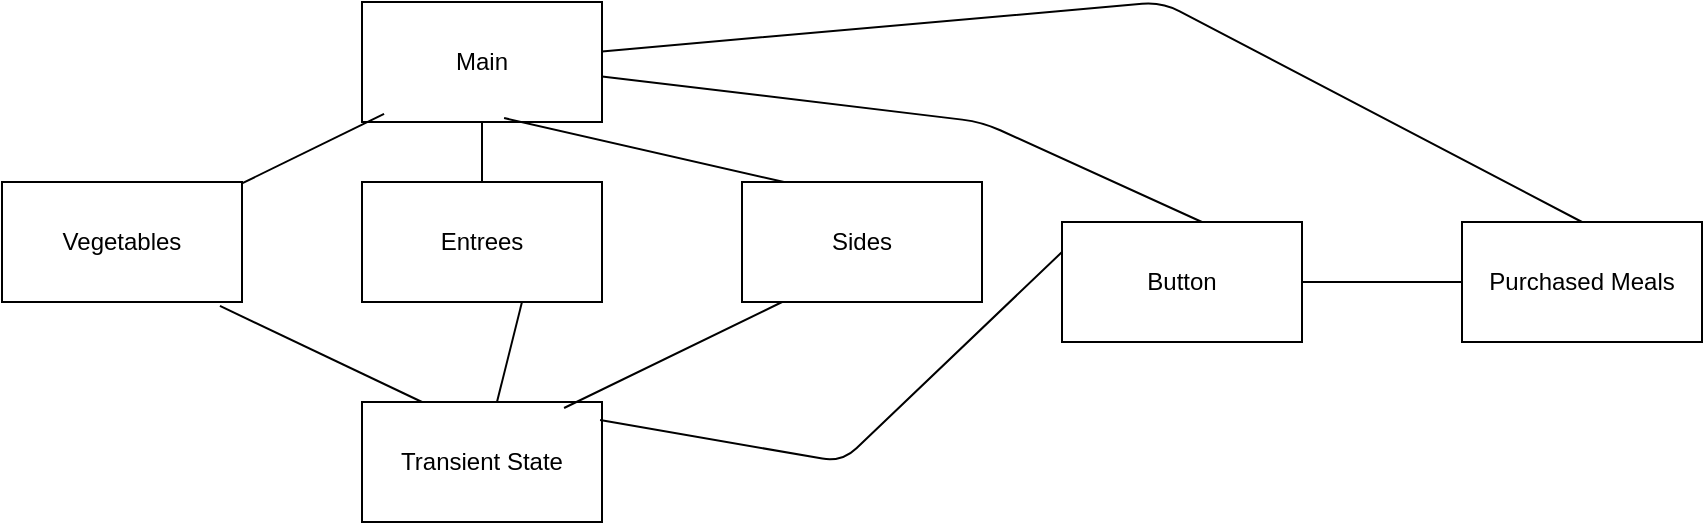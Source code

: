 <mxfile>
    <diagram id="SzqVn1CZQRqo2-Bh20R7" name="Page-1">
        <mxGraphModel dx="1386" dy="779" grid="1" gridSize="10" guides="1" tooltips="1" connect="1" arrows="1" fold="1" page="1" pageScale="1" pageWidth="850" pageHeight="1100" math="0" shadow="0">
            <root>
                <mxCell id="0"/>
                <mxCell id="1" parent="0"/>
                <mxCell id="2" value="Main" style="rounded=0;whiteSpace=wrap;html=1;" vertex="1" parent="1">
                    <mxGeometry x="280" y="80" width="120" height="60" as="geometry"/>
                </mxCell>
                <mxCell id="3" value="Vegetables" style="rounded=0;whiteSpace=wrap;html=1;" vertex="1" parent="1">
                    <mxGeometry x="100" y="170" width="120" height="60" as="geometry"/>
                </mxCell>
                <mxCell id="4" value="Entrees" style="rounded=0;whiteSpace=wrap;html=1;" vertex="1" parent="1">
                    <mxGeometry x="280" y="170" width="120" height="60" as="geometry"/>
                </mxCell>
                <mxCell id="5" value="Sides" style="rounded=0;whiteSpace=wrap;html=1;" vertex="1" parent="1">
                    <mxGeometry x="470" y="170" width="120" height="60" as="geometry"/>
                </mxCell>
                <mxCell id="6" value="Transient State" style="rounded=0;whiteSpace=wrap;html=1;" vertex="1" parent="1">
                    <mxGeometry x="280" y="280" width="120" height="60" as="geometry"/>
                </mxCell>
                <mxCell id="7" value="" style="endArrow=none;html=1;exitX=0.5;exitY=0;exitDx=0;exitDy=0;" edge="1" parent="1" source="4" target="2">
                    <mxGeometry width="50" height="50" relative="1" as="geometry">
                        <mxPoint x="680" y="420" as="sourcePoint"/>
                        <mxPoint x="440" y="210" as="targetPoint"/>
                    </mxGeometry>
                </mxCell>
                <mxCell id="8" value="" style="endArrow=none;html=1;exitX=0.175;exitY=0;exitDx=0;exitDy=0;entryX=0.592;entryY=0.967;entryDx=0;entryDy=0;entryPerimeter=0;exitPerimeter=0;" edge="1" parent="1" source="5" target="2">
                    <mxGeometry width="50" height="50" relative="1" as="geometry">
                        <mxPoint x="350" y="180" as="sourcePoint"/>
                        <mxPoint x="350" y="150" as="targetPoint"/>
                    </mxGeometry>
                </mxCell>
                <mxCell id="9" value="" style="endArrow=none;html=1;entryX=0.092;entryY=0.933;entryDx=0;entryDy=0;entryPerimeter=0;" edge="1" parent="1" source="3" target="2">
                    <mxGeometry width="50" height="50" relative="1" as="geometry">
                        <mxPoint x="360" y="190" as="sourcePoint"/>
                        <mxPoint x="360" y="160" as="targetPoint"/>
                    </mxGeometry>
                </mxCell>
                <mxCell id="10" value="" style="endArrow=none;html=1;" edge="1" parent="1" source="6">
                    <mxGeometry width="50" height="50" relative="1" as="geometry">
                        <mxPoint x="370" y="200" as="sourcePoint"/>
                        <mxPoint x="360" y="230" as="targetPoint"/>
                    </mxGeometry>
                </mxCell>
                <mxCell id="11" value="" style="endArrow=none;html=1;exitX=0.167;exitY=1;exitDx=0;exitDy=0;exitPerimeter=0;entryX=0.842;entryY=0.05;entryDx=0;entryDy=0;entryPerimeter=0;" edge="1" parent="1" source="5" target="6">
                    <mxGeometry width="50" height="50" relative="1" as="geometry">
                        <mxPoint x="380" y="210" as="sourcePoint"/>
                        <mxPoint x="380" y="180" as="targetPoint"/>
                    </mxGeometry>
                </mxCell>
                <mxCell id="12" value="" style="endArrow=none;html=1;exitX=0.25;exitY=0;exitDx=0;exitDy=0;entryX=0.908;entryY=1.033;entryDx=0;entryDy=0;entryPerimeter=0;" edge="1" parent="1" source="6" target="3">
                    <mxGeometry width="50" height="50" relative="1" as="geometry">
                        <mxPoint x="390" y="220" as="sourcePoint"/>
                        <mxPoint x="390" y="190" as="targetPoint"/>
                    </mxGeometry>
                </mxCell>
                <mxCell id="13" value="Button" style="rounded=0;whiteSpace=wrap;html=1;" vertex="1" parent="1">
                    <mxGeometry x="630" y="190" width="120" height="60" as="geometry"/>
                </mxCell>
                <mxCell id="14" value="" style="endArrow=none;html=1;exitX=0;exitY=0.25;exitDx=0;exitDy=0;entryX=0.992;entryY=0.15;entryDx=0;entryDy=0;entryPerimeter=0;" edge="1" parent="1" source="13" target="6">
                    <mxGeometry width="50" height="50" relative="1" as="geometry">
                        <mxPoint x="400" y="230" as="sourcePoint"/>
                        <mxPoint x="400" y="200" as="targetPoint"/>
                        <Array as="points">
                            <mxPoint x="520" y="310"/>
                        </Array>
                    </mxGeometry>
                </mxCell>
                <mxCell id="15" value="" style="endArrow=none;html=1;exitX=0.583;exitY=0;exitDx=0;exitDy=0;exitPerimeter=0;" edge="1" parent="1" source="13" target="2">
                    <mxGeometry width="50" height="50" relative="1" as="geometry">
                        <mxPoint x="410" y="240" as="sourcePoint"/>
                        <mxPoint x="410" y="210" as="targetPoint"/>
                        <Array as="points">
                            <mxPoint x="590" y="140"/>
                        </Array>
                    </mxGeometry>
                </mxCell>
                <mxCell id="19" value="Purchased Meals" style="rounded=0;whiteSpace=wrap;html=1;" vertex="1" parent="1">
                    <mxGeometry x="830" y="190" width="120" height="60" as="geometry"/>
                </mxCell>
                <mxCell id="20" value="" style="endArrow=none;html=1;exitX=1;exitY=0.5;exitDx=0;exitDy=0;" edge="1" parent="1" source="13" target="19">
                    <mxGeometry width="50" height="50" relative="1" as="geometry">
                        <mxPoint x="440" y="270" as="sourcePoint"/>
                        <mxPoint x="440" y="240" as="targetPoint"/>
                    </mxGeometry>
                </mxCell>
                <mxCell id="21" value="" style="endArrow=none;html=1;entryX=0.5;entryY=0;entryDx=0;entryDy=0;" edge="1" parent="1" source="2" target="19">
                    <mxGeometry width="50" height="50" relative="1" as="geometry">
                        <mxPoint x="450" y="280" as="sourcePoint"/>
                        <mxPoint x="450" y="250" as="targetPoint"/>
                        <Array as="points">
                            <mxPoint x="680" y="80"/>
                        </Array>
                    </mxGeometry>
                </mxCell>
            </root>
        </mxGraphModel>
    </diagram>
</mxfile>
